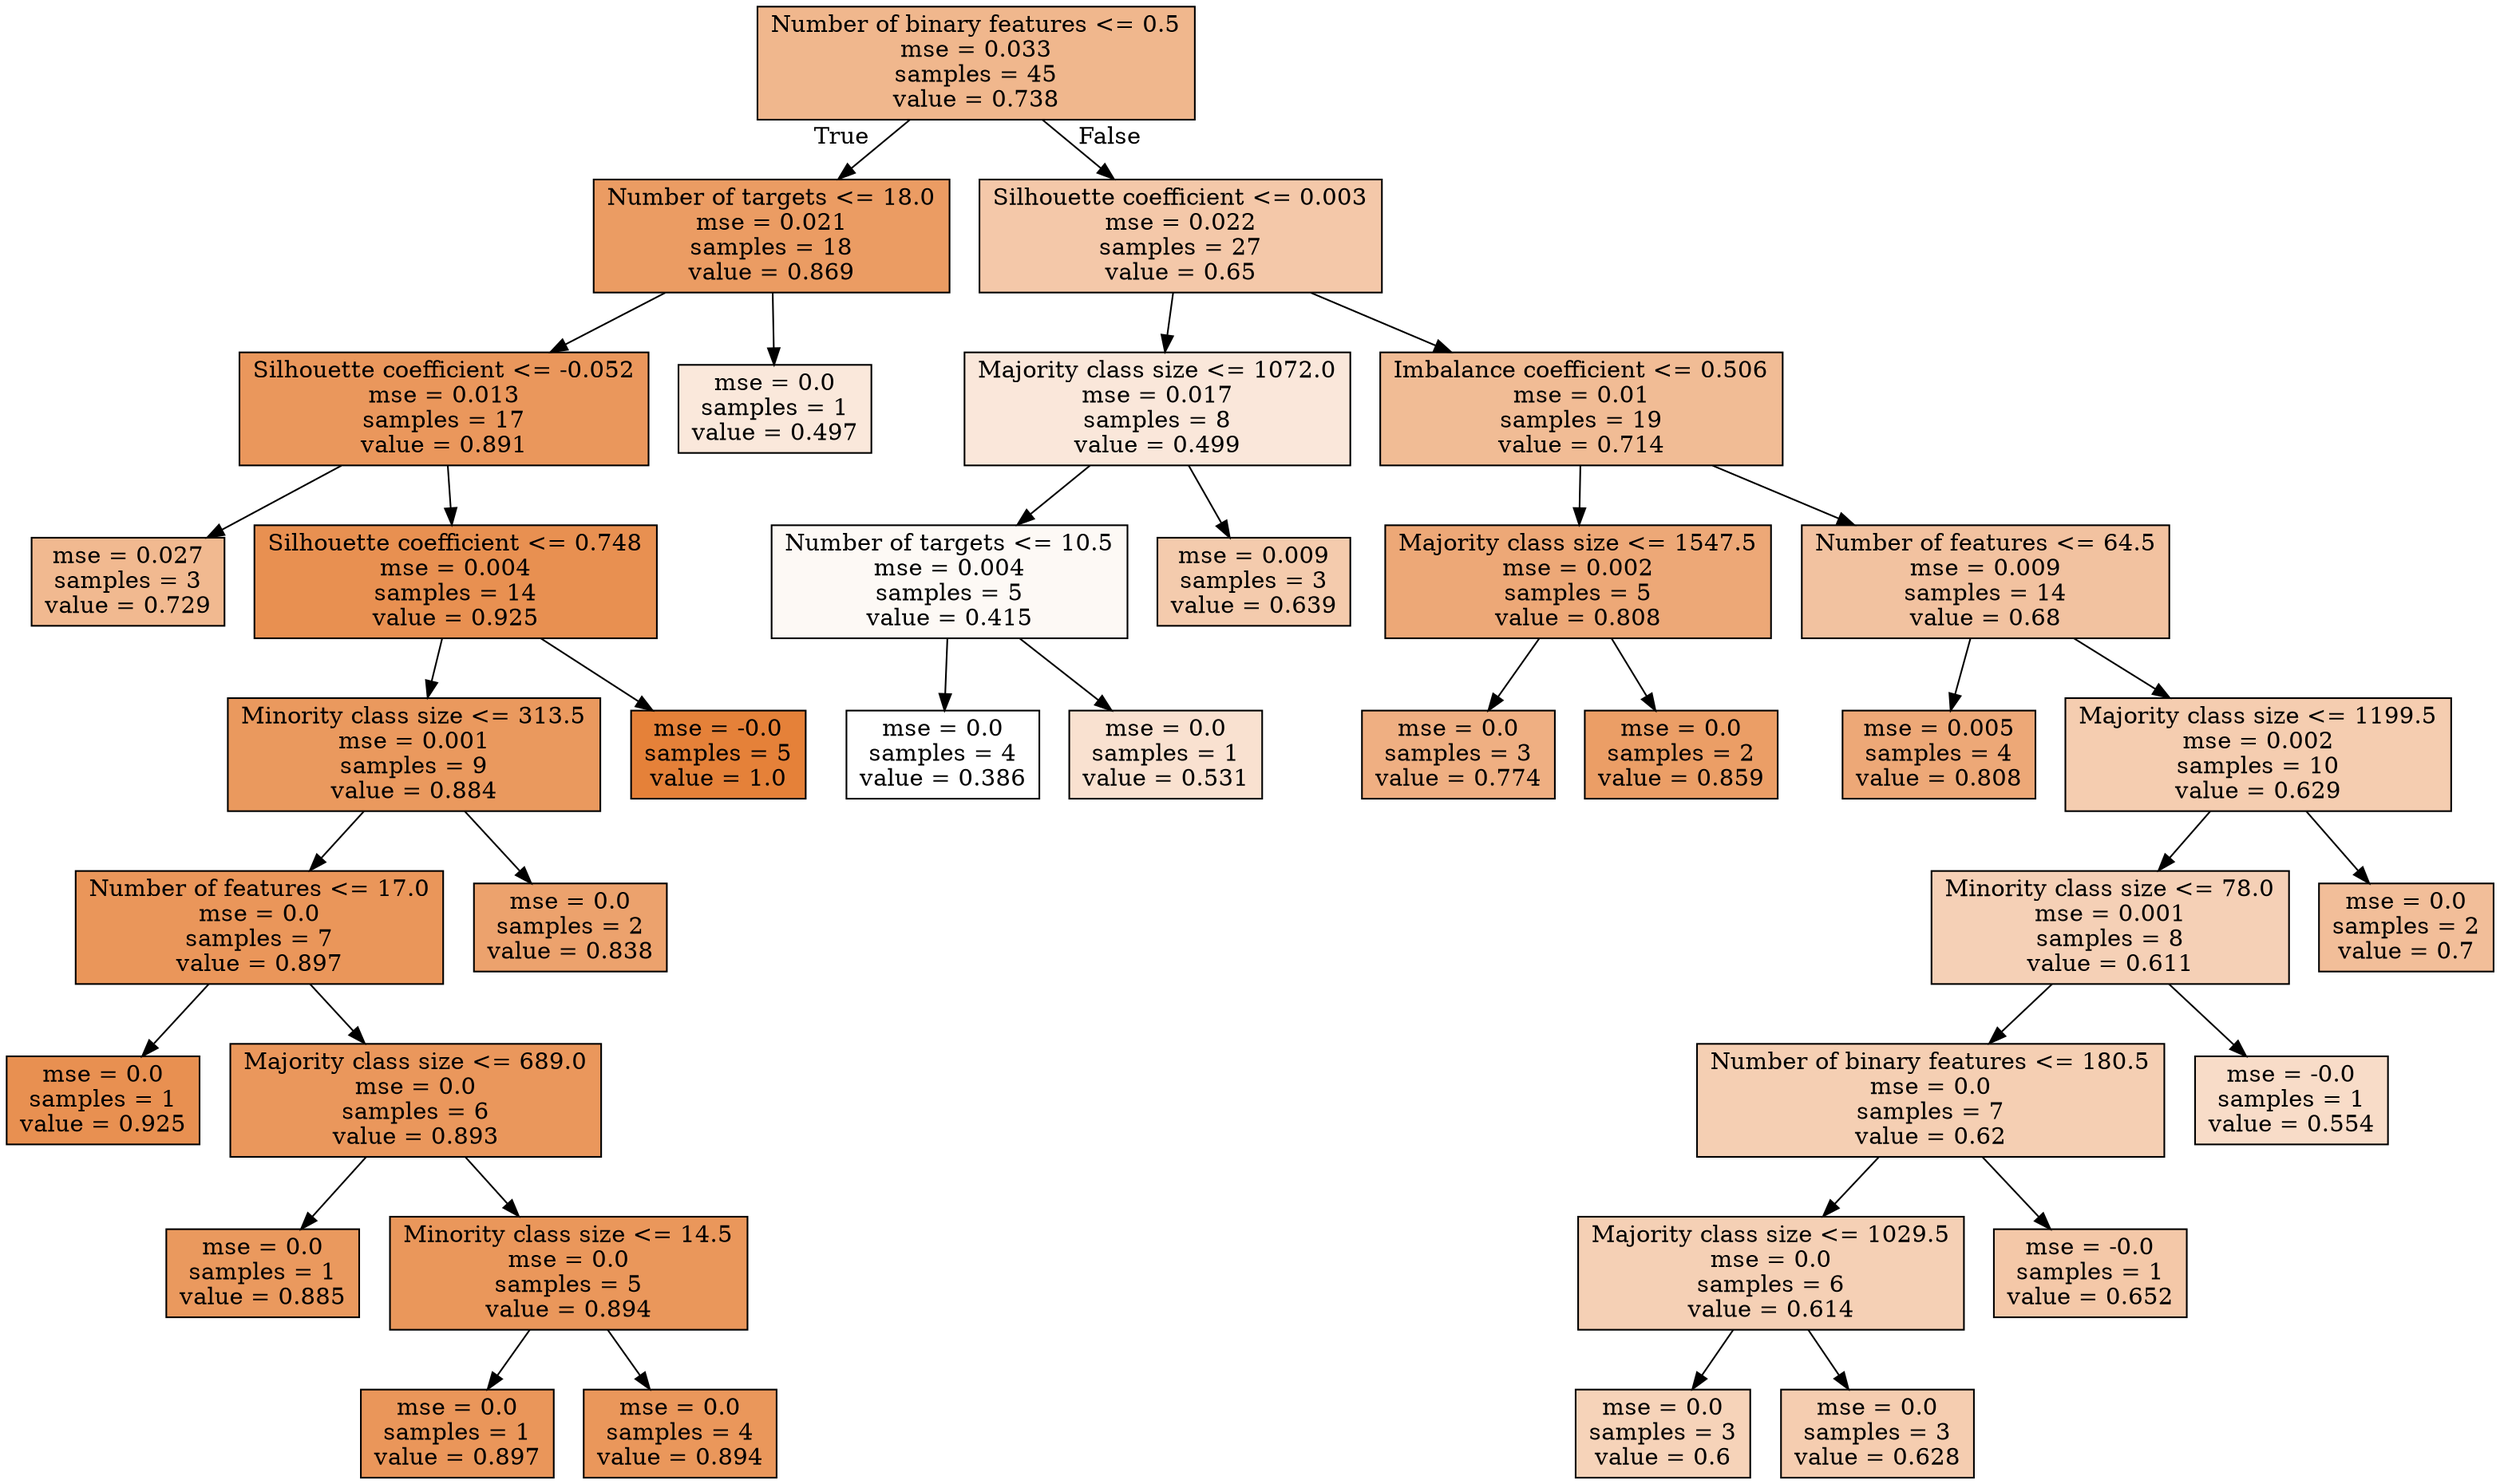 digraph Tree {
node [shape=box, style="filled", color="black"] ;
0 [label="Number of binary features <= 0.5\nmse = 0.033\nsamples = 45\nvalue = 0.738", fillcolor="#e5813992"] ;
1 [label="Number of targets <= 18.0\nmse = 0.021\nsamples = 18\nvalue = 0.869", fillcolor="#e58139c9"] ;
0 -> 1 [labeldistance=2.5, labelangle=45, headlabel="True"] ;
2 [label="Silhouette coefficient <= -0.052\nmse = 0.013\nsamples = 17\nvalue = 0.891", fillcolor="#e58139d2"] ;
1 -> 2 ;
3 [label="mse = 0.027\nsamples = 3\nvalue = 0.729", fillcolor="#e581398e"] ;
2 -> 3 ;
4 [label="Silhouette coefficient <= 0.748\nmse = 0.004\nsamples = 14\nvalue = 0.925", fillcolor="#e58139e0"] ;
2 -> 4 ;
5 [label="Minority class size <= 313.5\nmse = 0.001\nsamples = 9\nvalue = 0.884", fillcolor="#e58139cf"] ;
4 -> 5 ;
6 [label="Number of features <= 17.0\nmse = 0.0\nsamples = 7\nvalue = 0.897", fillcolor="#e58139d4"] ;
5 -> 6 ;
7 [label="mse = 0.0\nsamples = 1\nvalue = 0.925", fillcolor="#e58139e0"] ;
6 -> 7 ;
8 [label="Majority class size <= 689.0\nmse = 0.0\nsamples = 6\nvalue = 0.893", fillcolor="#e58139d2"] ;
6 -> 8 ;
9 [label="mse = 0.0\nsamples = 1\nvalue = 0.885", fillcolor="#e58139cf"] ;
8 -> 9 ;
10 [label="Minority class size <= 14.5\nmse = 0.0\nsamples = 5\nvalue = 0.894", fillcolor="#e58139d3"] ;
8 -> 10 ;
11 [label="mse = 0.0\nsamples = 1\nvalue = 0.897", fillcolor="#e58139d4"] ;
10 -> 11 ;
12 [label="mse = 0.0\nsamples = 4\nvalue = 0.894", fillcolor="#e58139d3"] ;
10 -> 12 ;
13 [label="mse = 0.0\nsamples = 2\nvalue = 0.838", fillcolor="#e58139bc"] ;
5 -> 13 ;
14 [label="mse = -0.0\nsamples = 5\nvalue = 1.0", fillcolor="#e58139ff"] ;
4 -> 14 ;
15 [label="mse = 0.0\nsamples = 1\nvalue = 0.497", fillcolor="#e581392e"] ;
1 -> 15 ;
16 [label="Silhouette coefficient <= 0.003\nmse = 0.022\nsamples = 27\nvalue = 0.65", fillcolor="#e581396e"] ;
0 -> 16 [labeldistance=2.5, labelangle=-45, headlabel="False"] ;
17 [label="Majority class size <= 1072.0\nmse = 0.017\nsamples = 8\nvalue = 0.499", fillcolor="#e581392f"] ;
16 -> 17 ;
18 [label="Number of targets <= 10.5\nmse = 0.004\nsamples = 5\nvalue = 0.415", fillcolor="#e581390c"] ;
17 -> 18 ;
19 [label="mse = 0.0\nsamples = 4\nvalue = 0.386", fillcolor="#e5813900"] ;
18 -> 19 ;
20 [label="mse = 0.0\nsamples = 1\nvalue = 0.531", fillcolor="#e581393c"] ;
18 -> 20 ;
21 [label="mse = 0.009\nsamples = 3\nvalue = 0.639", fillcolor="#e5813969"] ;
17 -> 21 ;
22 [label="Imbalance coefficient <= 0.506\nmse = 0.01\nsamples = 19\nvalue = 0.714", fillcolor="#e5813988"] ;
16 -> 22 ;
23 [label="Majority class size <= 1547.5\nmse = 0.002\nsamples = 5\nvalue = 0.808", fillcolor="#e58139af"] ;
22 -> 23 ;
24 [label="mse = 0.0\nsamples = 3\nvalue = 0.774", fillcolor="#e58139a1"] ;
23 -> 24 ;
25 [label="mse = 0.0\nsamples = 2\nvalue = 0.859", fillcolor="#e58139c4"] ;
23 -> 25 ;
26 [label="Number of features <= 64.5\nmse = 0.009\nsamples = 14\nvalue = 0.68", fillcolor="#e581397a"] ;
22 -> 26 ;
27 [label="mse = 0.005\nsamples = 4\nvalue = 0.808", fillcolor="#e58139af"] ;
26 -> 27 ;
28 [label="Majority class size <= 1199.5\nmse = 0.002\nsamples = 10\nvalue = 0.629", fillcolor="#e5813965"] ;
26 -> 28 ;
29 [label="Minority class size <= 78.0\nmse = 0.001\nsamples = 8\nvalue = 0.611", fillcolor="#e581395e"] ;
28 -> 29 ;
30 [label="Number of binary features <= 180.5\nmse = 0.0\nsamples = 7\nvalue = 0.62", fillcolor="#e5813961"] ;
29 -> 30 ;
31 [label="Majority class size <= 1029.5\nmse = 0.0\nsamples = 6\nvalue = 0.614", fillcolor="#e581395f"] ;
30 -> 31 ;
32 [label="mse = 0.0\nsamples = 3\nvalue = 0.6", fillcolor="#e5813959"] ;
31 -> 32 ;
33 [label="mse = 0.0\nsamples = 3\nvalue = 0.628", fillcolor="#e5813965"] ;
31 -> 33 ;
34 [label="mse = -0.0\nsamples = 1\nvalue = 0.652", fillcolor="#e581396f"] ;
30 -> 34 ;
35 [label="mse = -0.0\nsamples = 1\nvalue = 0.554", fillcolor="#e5813946"] ;
29 -> 35 ;
36 [label="mse = 0.0\nsamples = 2\nvalue = 0.7", fillcolor="#e5813983"] ;
28 -> 36 ;
}